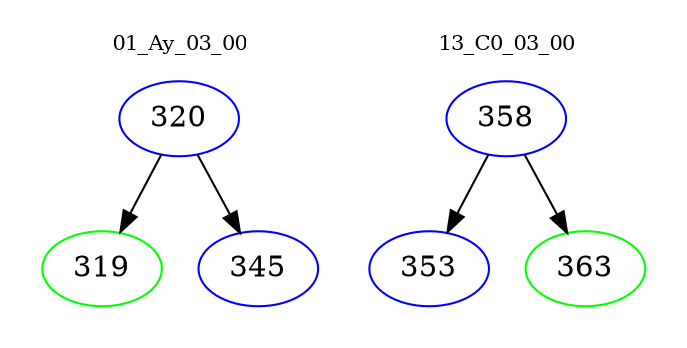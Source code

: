 digraph{
subgraph cluster_0 {
color = white
label = "01_Ay_03_00";
fontsize=10;
T0_320 [label="320", color="blue"]
T0_320 -> T0_319 [color="black"]
T0_319 [label="319", color="green"]
T0_320 -> T0_345 [color="black"]
T0_345 [label="345", color="blue"]
}
subgraph cluster_1 {
color = white
label = "13_C0_03_00";
fontsize=10;
T1_358 [label="358", color="blue"]
T1_358 -> T1_353 [color="black"]
T1_353 [label="353", color="blue"]
T1_358 -> T1_363 [color="black"]
T1_363 [label="363", color="green"]
}
}
